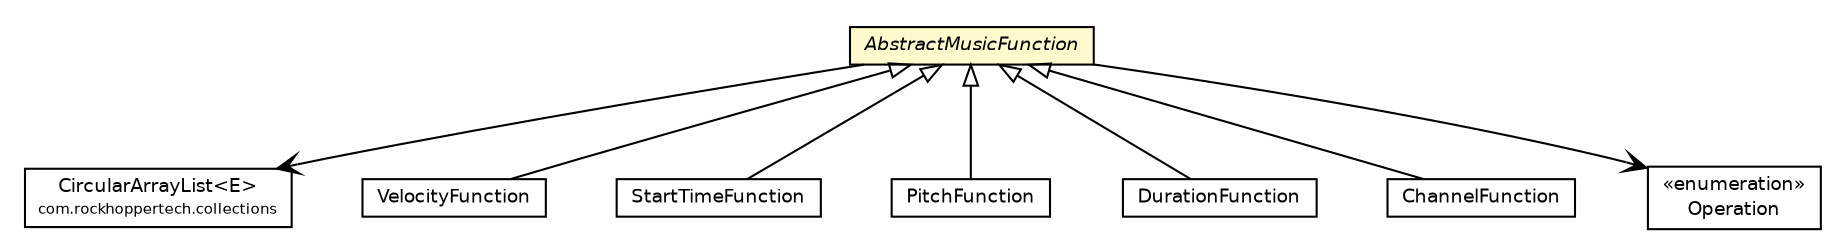 #!/usr/local/bin/dot
#
# Class diagram 
# Generated by UMLGraph version R5_6-24-gf6e263 (http://www.umlgraph.org/)
#

digraph G {
	edge [fontname="Helvetica",fontsize=10,labelfontname="Helvetica",labelfontsize=10];
	node [fontname="Helvetica",fontsize=10,shape=plaintext];
	nodesep=0.25;
	ranksep=0.5;
	// com.rockhoppertech.collections.CircularArrayList<E>
	c1617 [label=<<table title="com.rockhoppertech.collections.CircularArrayList" border="0" cellborder="1" cellspacing="0" cellpadding="2" port="p" href="../../../../../collections/CircularArrayList.html">
		<tr><td><table border="0" cellspacing="0" cellpadding="1">
<tr><td align="center" balign="center"> CircularArrayList&lt;E&gt; </td></tr>
<tr><td align="center" balign="center"><font point-size="7.0"> com.rockhoppertech.collections </font></td></tr>
		</table></td></tr>
		</table>>, URL="../../../../../collections/CircularArrayList.html", fontname="Helvetica", fontcolor="black", fontsize=9.0];
	// com.rockhoppertech.music.midi.js.modifiers.google.VelocityFunction
	c1662 [label=<<table title="com.rockhoppertech.music.midi.js.modifiers.google.VelocityFunction" border="0" cellborder="1" cellspacing="0" cellpadding="2" port="p" href="./VelocityFunction.html">
		<tr><td><table border="0" cellspacing="0" cellpadding="1">
<tr><td align="center" balign="center"> VelocityFunction </td></tr>
		</table></td></tr>
		</table>>, URL="./VelocityFunction.html", fontname="Helvetica", fontcolor="black", fontsize=9.0];
	// com.rockhoppertech.music.midi.js.modifiers.google.StartTimeFunction
	c1664 [label=<<table title="com.rockhoppertech.music.midi.js.modifiers.google.StartTimeFunction" border="0" cellborder="1" cellspacing="0" cellpadding="2" port="p" href="./StartTimeFunction.html">
		<tr><td><table border="0" cellspacing="0" cellpadding="1">
<tr><td align="center" balign="center"> StartTimeFunction </td></tr>
		</table></td></tr>
		</table>>, URL="./StartTimeFunction.html", fontname="Helvetica", fontcolor="black", fontsize=9.0];
	// com.rockhoppertech.music.midi.js.modifiers.google.PitchFunction
	c1667 [label=<<table title="com.rockhoppertech.music.midi.js.modifiers.google.PitchFunction" border="0" cellborder="1" cellspacing="0" cellpadding="2" port="p" href="./PitchFunction.html">
		<tr><td><table border="0" cellspacing="0" cellpadding="1">
<tr><td align="center" balign="center"> PitchFunction </td></tr>
		</table></td></tr>
		</table>>, URL="./PitchFunction.html", fontname="Helvetica", fontcolor="black", fontsize=9.0];
	// com.rockhoppertech.music.midi.js.modifiers.google.DurationFunction
	c1671 [label=<<table title="com.rockhoppertech.music.midi.js.modifiers.google.DurationFunction" border="0" cellborder="1" cellspacing="0" cellpadding="2" port="p" href="./DurationFunction.html">
		<tr><td><table border="0" cellspacing="0" cellpadding="1">
<tr><td align="center" balign="center"> DurationFunction </td></tr>
		</table></td></tr>
		</table>>, URL="./DurationFunction.html", fontname="Helvetica", fontcolor="black", fontsize=9.0];
	// com.rockhoppertech.music.midi.js.modifiers.google.ChannelFunction
	c1672 [label=<<table title="com.rockhoppertech.music.midi.js.modifiers.google.ChannelFunction" border="0" cellborder="1" cellspacing="0" cellpadding="2" port="p" href="./ChannelFunction.html">
		<tr><td><table border="0" cellspacing="0" cellpadding="1">
<tr><td align="center" balign="center"> ChannelFunction </td></tr>
		</table></td></tr>
		</table>>, URL="./ChannelFunction.html", fontname="Helvetica", fontcolor="black", fontsize=9.0];
	// com.rockhoppertech.music.midi.js.modifiers.google.AbstractMusicFunction
	c1673 [label=<<table title="com.rockhoppertech.music.midi.js.modifiers.google.AbstractMusicFunction" border="0" cellborder="1" cellspacing="0" cellpadding="2" port="p" bgcolor="lemonChiffon" href="./AbstractMusicFunction.html">
		<tr><td><table border="0" cellspacing="0" cellpadding="1">
<tr><td align="center" balign="center"><font face="Helvetica-Oblique"> AbstractMusicFunction </font></td></tr>
		</table></td></tr>
		</table>>, URL="./AbstractMusicFunction.html", fontname="Helvetica", fontcolor="black", fontsize=9.0];
	// com.rockhoppertech.music.midi.js.modifiers.google.AbstractMusicFunction.Operation
	c1674 [label=<<table title="com.rockhoppertech.music.midi.js.modifiers.google.AbstractMusicFunction.Operation" border="0" cellborder="1" cellspacing="0" cellpadding="2" port="p" href="./AbstractMusicFunction.Operation.html">
		<tr><td><table border="0" cellspacing="0" cellpadding="1">
<tr><td align="center" balign="center"> &#171;enumeration&#187; </td></tr>
<tr><td align="center" balign="center"> Operation </td></tr>
		</table></td></tr>
		</table>>, URL="./AbstractMusicFunction.Operation.html", fontname="Helvetica", fontcolor="black", fontsize=9.0];
	//com.rockhoppertech.music.midi.js.modifiers.google.VelocityFunction extends com.rockhoppertech.music.midi.js.modifiers.google.AbstractMusicFunction
	c1673:p -> c1662:p [dir=back,arrowtail=empty];
	//com.rockhoppertech.music.midi.js.modifiers.google.StartTimeFunction extends com.rockhoppertech.music.midi.js.modifiers.google.AbstractMusicFunction
	c1673:p -> c1664:p [dir=back,arrowtail=empty];
	//com.rockhoppertech.music.midi.js.modifiers.google.PitchFunction extends com.rockhoppertech.music.midi.js.modifiers.google.AbstractMusicFunction
	c1673:p -> c1667:p [dir=back,arrowtail=empty];
	//com.rockhoppertech.music.midi.js.modifiers.google.DurationFunction extends com.rockhoppertech.music.midi.js.modifiers.google.AbstractMusicFunction
	c1673:p -> c1671:p [dir=back,arrowtail=empty];
	//com.rockhoppertech.music.midi.js.modifiers.google.ChannelFunction extends com.rockhoppertech.music.midi.js.modifiers.google.AbstractMusicFunction
	c1673:p -> c1672:p [dir=back,arrowtail=empty];
	// com.rockhoppertech.music.midi.js.modifiers.google.AbstractMusicFunction NAVASSOC com.rockhoppertech.collections.CircularArrayList<E>
	c1673:p -> c1617:p [taillabel="", label="", headlabel="", fontname="Helvetica", fontcolor="black", fontsize=10.0, color="black", arrowhead=open];
	// com.rockhoppertech.music.midi.js.modifiers.google.AbstractMusicFunction NAVASSOC com.rockhoppertech.music.midi.js.modifiers.google.AbstractMusicFunction.Operation
	c1673:p -> c1674:p [taillabel="", label="", headlabel="", fontname="Helvetica", fontcolor="black", fontsize=10.0, color="black", arrowhead=open];
}


